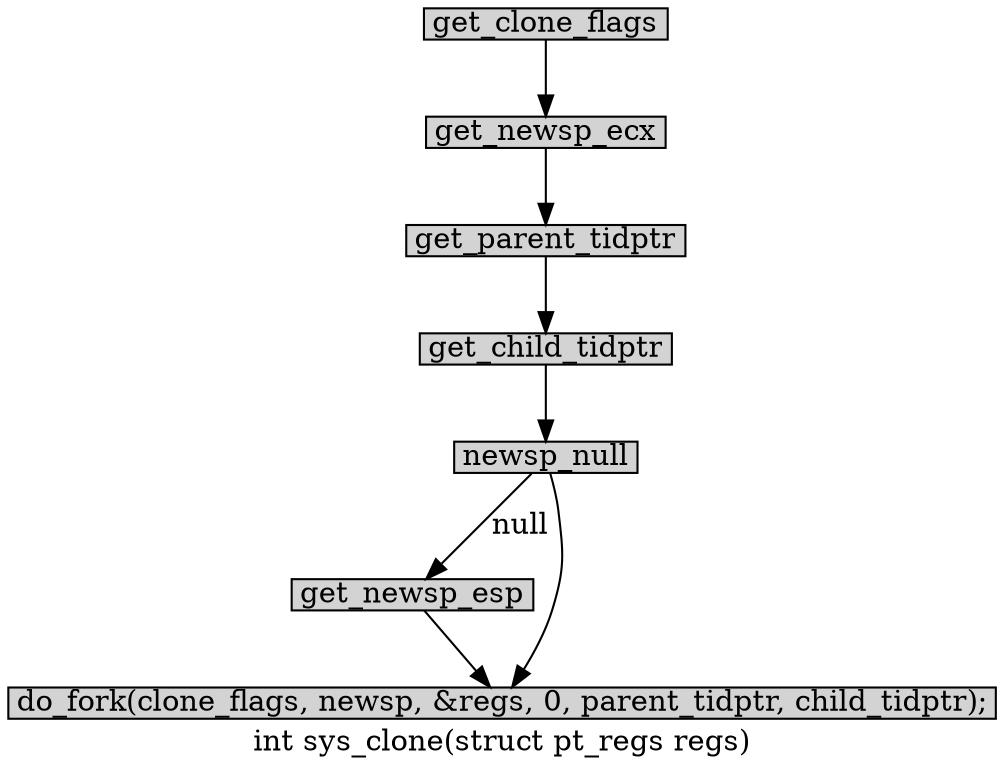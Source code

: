digraph sys_clone{
        label="int sys_clone(struct pt_regs regs)";
        size="10,18";
        ratio=filled;
        
		node[style=filled, shape = box, margin="0.05,0.005",height="0.1",width="0.1"];

		get_clone_flags[label="get_clone_flags"];
		get_newsp_ecx[label="get_newsp_ecx"];
		get_parent_tidptr[label="get_parent_tidptr"];
		get_child_tidptr[label="get_child_tidptr"];
		newsp_null[label="newsp_null"];
		get_newsp_esp[label="get_newsp_esp"];
		do_fork[label="do_fork(clone_flags, newsp, &regs, 0, parent_tidptr, child_tidptr);"];

		get_clone_flags -> get_newsp_ecx;
		get_newsp_ecx -> get_parent_tidptr;
		get_parent_tidptr -> get_child_tidptr;
		get_child_tidptr -> newsp_null;
		newsp_null -> get_newsp_esp[label="null"];
		newsp_null -> do_fork;
		get_newsp_esp -> do_fork;
		
}
